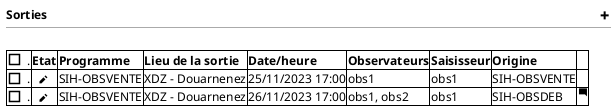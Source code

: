 @startsalt
{
  <b>Sorties                                                                                                                                                                                 <&plus>
  --
  .
	{#

     [ ]. | <b>Etat | <b>Programme | <b>Lieu de la sortie | <b>Date/heure | <b>Observateurs | <b>Saisisseur | <b>Origine | .
     [ ]. | <b>  <&pencil> | SIH-OBSVENTE | XDZ - Douarnenez | 25/11/2023 17:00 | obs1 | obs1 | SIH-OBSVENTE
     [ ]. | <b>  <&pencil> | SIH-OBSVENTE | XDZ - Douarnenez | 26/11/2023 17:00 | obs1, obs2 | obs1 | SIH-OBSDEB| <&comment-square>
    }

}
@endsalt